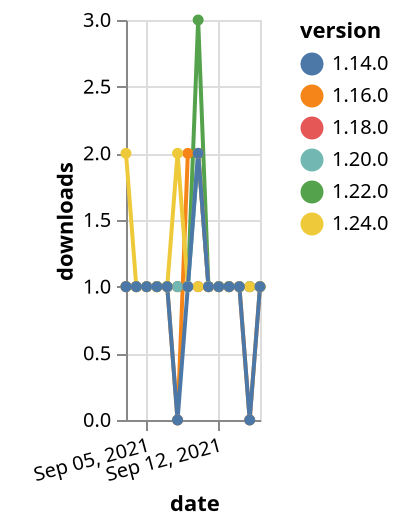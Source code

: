 {"$schema": "https://vega.github.io/schema/vega-lite/v5.json", "description": "A simple bar chart with embedded data.", "data": {"values": [{"date": "2021-09-03", "total": 161, "delta": 1, "version": "1.18.0"}, {"date": "2021-09-04", "total": 162, "delta": 1, "version": "1.18.0"}, {"date": "2021-09-05", "total": 163, "delta": 1, "version": "1.18.0"}, {"date": "2021-09-06", "total": 164, "delta": 1, "version": "1.18.0"}, {"date": "2021-09-07", "total": 165, "delta": 1, "version": "1.18.0"}, {"date": "2021-09-08", "total": 166, "delta": 1, "version": "1.18.0"}, {"date": "2021-09-09", "total": 167, "delta": 1, "version": "1.18.0"}, {"date": "2021-09-10", "total": 168, "delta": 1, "version": "1.18.0"}, {"date": "2021-09-11", "total": 169, "delta": 1, "version": "1.18.0"}, {"date": "2021-09-12", "total": 170, "delta": 1, "version": "1.18.0"}, {"date": "2021-09-13", "total": 171, "delta": 1, "version": "1.18.0"}, {"date": "2021-09-14", "total": 172, "delta": 1, "version": "1.18.0"}, {"date": "2021-09-15", "total": 173, "delta": 1, "version": "1.18.0"}, {"date": "2021-09-16", "total": 174, "delta": 1, "version": "1.18.0"}, {"date": "2021-09-03", "total": 157, "delta": 1, "version": "1.22.0"}, {"date": "2021-09-04", "total": 158, "delta": 1, "version": "1.22.0"}, {"date": "2021-09-05", "total": 159, "delta": 1, "version": "1.22.0"}, {"date": "2021-09-06", "total": 160, "delta": 1, "version": "1.22.0"}, {"date": "2021-09-07", "total": 161, "delta": 1, "version": "1.22.0"}, {"date": "2021-09-08", "total": 162, "delta": 1, "version": "1.22.0"}, {"date": "2021-09-09", "total": 163, "delta": 1, "version": "1.22.0"}, {"date": "2021-09-10", "total": 166, "delta": 3, "version": "1.22.0"}, {"date": "2021-09-11", "total": 167, "delta": 1, "version": "1.22.0"}, {"date": "2021-09-12", "total": 168, "delta": 1, "version": "1.22.0"}, {"date": "2021-09-13", "total": 169, "delta": 1, "version": "1.22.0"}, {"date": "2021-09-14", "total": 170, "delta": 1, "version": "1.22.0"}, {"date": "2021-09-15", "total": 171, "delta": 1, "version": "1.22.0"}, {"date": "2021-09-16", "total": 172, "delta": 1, "version": "1.22.0"}, {"date": "2021-09-03", "total": 143, "delta": 1, "version": "1.20.0"}, {"date": "2021-09-04", "total": 144, "delta": 1, "version": "1.20.0"}, {"date": "2021-09-05", "total": 145, "delta": 1, "version": "1.20.0"}, {"date": "2021-09-06", "total": 146, "delta": 1, "version": "1.20.0"}, {"date": "2021-09-07", "total": 147, "delta": 1, "version": "1.20.0"}, {"date": "2021-09-08", "total": 148, "delta": 1, "version": "1.20.0"}, {"date": "2021-09-09", "total": 149, "delta": 1, "version": "1.20.0"}, {"date": "2021-09-10", "total": 151, "delta": 2, "version": "1.20.0"}, {"date": "2021-09-11", "total": 152, "delta": 1, "version": "1.20.0"}, {"date": "2021-09-12", "total": 153, "delta": 1, "version": "1.20.0"}, {"date": "2021-09-13", "total": 154, "delta": 1, "version": "1.20.0"}, {"date": "2021-09-14", "total": 155, "delta": 1, "version": "1.20.0"}, {"date": "2021-09-15", "total": 156, "delta": 1, "version": "1.20.0"}, {"date": "2021-09-16", "total": 157, "delta": 1, "version": "1.20.0"}, {"date": "2021-09-03", "total": 171, "delta": 1, "version": "1.16.0"}, {"date": "2021-09-04", "total": 172, "delta": 1, "version": "1.16.0"}, {"date": "2021-09-05", "total": 173, "delta": 1, "version": "1.16.0"}, {"date": "2021-09-06", "total": 174, "delta": 1, "version": "1.16.0"}, {"date": "2021-09-07", "total": 175, "delta": 1, "version": "1.16.0"}, {"date": "2021-09-08", "total": 175, "delta": 0, "version": "1.16.0"}, {"date": "2021-09-09", "total": 177, "delta": 2, "version": "1.16.0"}, {"date": "2021-09-10", "total": 179, "delta": 2, "version": "1.16.0"}, {"date": "2021-09-11", "total": 180, "delta": 1, "version": "1.16.0"}, {"date": "2021-09-12", "total": 181, "delta": 1, "version": "1.16.0"}, {"date": "2021-09-13", "total": 182, "delta": 1, "version": "1.16.0"}, {"date": "2021-09-14", "total": 183, "delta": 1, "version": "1.16.0"}, {"date": "2021-09-15", "total": 183, "delta": 0, "version": "1.16.0"}, {"date": "2021-09-16", "total": 184, "delta": 1, "version": "1.16.0"}, {"date": "2021-09-03", "total": 109, "delta": 2, "version": "1.24.0"}, {"date": "2021-09-04", "total": 110, "delta": 1, "version": "1.24.0"}, {"date": "2021-09-05", "total": 111, "delta": 1, "version": "1.24.0"}, {"date": "2021-09-06", "total": 112, "delta": 1, "version": "1.24.0"}, {"date": "2021-09-07", "total": 113, "delta": 1, "version": "1.24.0"}, {"date": "2021-09-08", "total": 115, "delta": 2, "version": "1.24.0"}, {"date": "2021-09-09", "total": 116, "delta": 1, "version": "1.24.0"}, {"date": "2021-09-10", "total": 117, "delta": 1, "version": "1.24.0"}, {"date": "2021-09-11", "total": 118, "delta": 1, "version": "1.24.0"}, {"date": "2021-09-12", "total": 119, "delta": 1, "version": "1.24.0"}, {"date": "2021-09-13", "total": 120, "delta": 1, "version": "1.24.0"}, {"date": "2021-09-14", "total": 121, "delta": 1, "version": "1.24.0"}, {"date": "2021-09-15", "total": 122, "delta": 1, "version": "1.24.0"}, {"date": "2021-09-16", "total": 123, "delta": 1, "version": "1.24.0"}, {"date": "2021-09-03", "total": 340, "delta": 1, "version": "1.14.0"}, {"date": "2021-09-04", "total": 341, "delta": 1, "version": "1.14.0"}, {"date": "2021-09-05", "total": 342, "delta": 1, "version": "1.14.0"}, {"date": "2021-09-06", "total": 343, "delta": 1, "version": "1.14.0"}, {"date": "2021-09-07", "total": 344, "delta": 1, "version": "1.14.0"}, {"date": "2021-09-08", "total": 344, "delta": 0, "version": "1.14.0"}, {"date": "2021-09-09", "total": 345, "delta": 1, "version": "1.14.0"}, {"date": "2021-09-10", "total": 347, "delta": 2, "version": "1.14.0"}, {"date": "2021-09-11", "total": 348, "delta": 1, "version": "1.14.0"}, {"date": "2021-09-12", "total": 349, "delta": 1, "version": "1.14.0"}, {"date": "2021-09-13", "total": 350, "delta": 1, "version": "1.14.0"}, {"date": "2021-09-14", "total": 351, "delta": 1, "version": "1.14.0"}, {"date": "2021-09-15", "total": 351, "delta": 0, "version": "1.14.0"}, {"date": "2021-09-16", "total": 352, "delta": 1, "version": "1.14.0"}]}, "width": "container", "mark": {"type": "line", "point": {"filled": true}}, "encoding": {"x": {"field": "date", "type": "temporal", "timeUnit": "yearmonthdate", "title": "date", "axis": {"labelAngle": -15}}, "y": {"field": "delta", "type": "quantitative", "title": "downloads"}, "color": {"field": "version", "type": "nominal"}, "tooltip": {"field": "delta"}}}